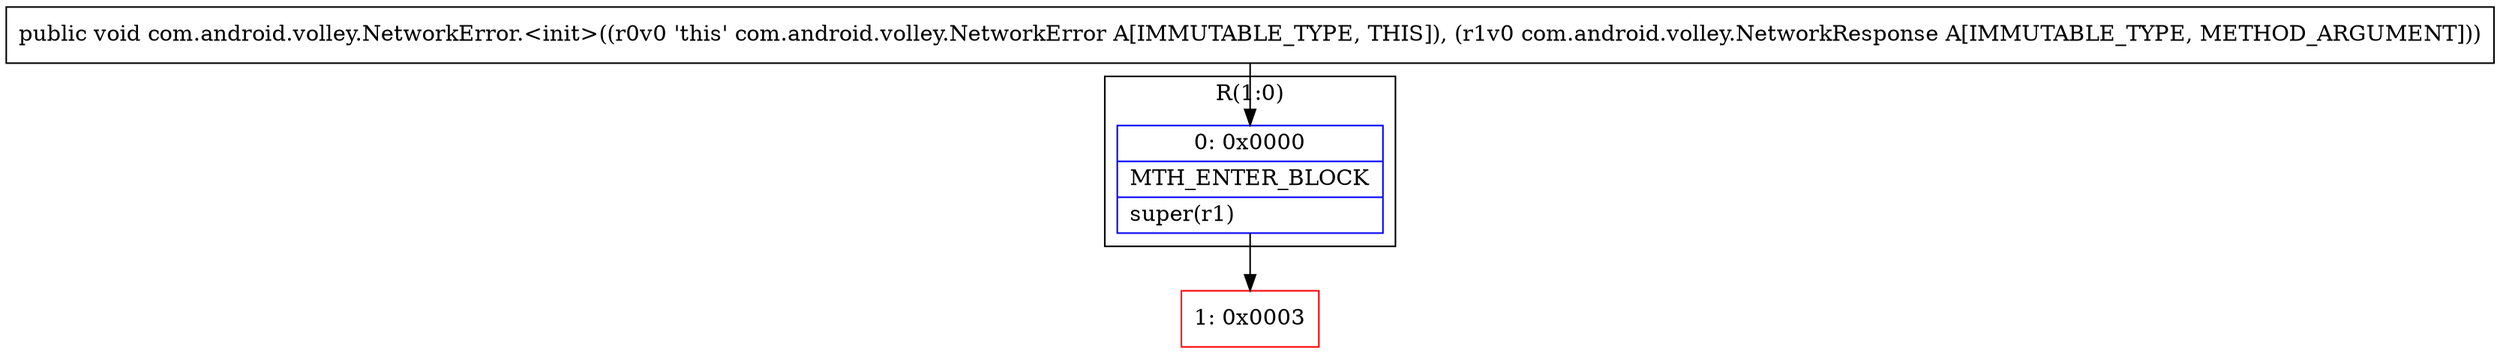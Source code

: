 digraph "CFG forcom.android.volley.NetworkError.\<init\>(Lcom\/android\/volley\/NetworkResponse;)V" {
subgraph cluster_Region_1479680784 {
label = "R(1:0)";
node [shape=record,color=blue];
Node_0 [shape=record,label="{0\:\ 0x0000|MTH_ENTER_BLOCK\l|super(r1)\l}"];
}
Node_1 [shape=record,color=red,label="{1\:\ 0x0003}"];
MethodNode[shape=record,label="{public void com.android.volley.NetworkError.\<init\>((r0v0 'this' com.android.volley.NetworkError A[IMMUTABLE_TYPE, THIS]), (r1v0 com.android.volley.NetworkResponse A[IMMUTABLE_TYPE, METHOD_ARGUMENT])) }"];
MethodNode -> Node_0;
Node_0 -> Node_1;
}

